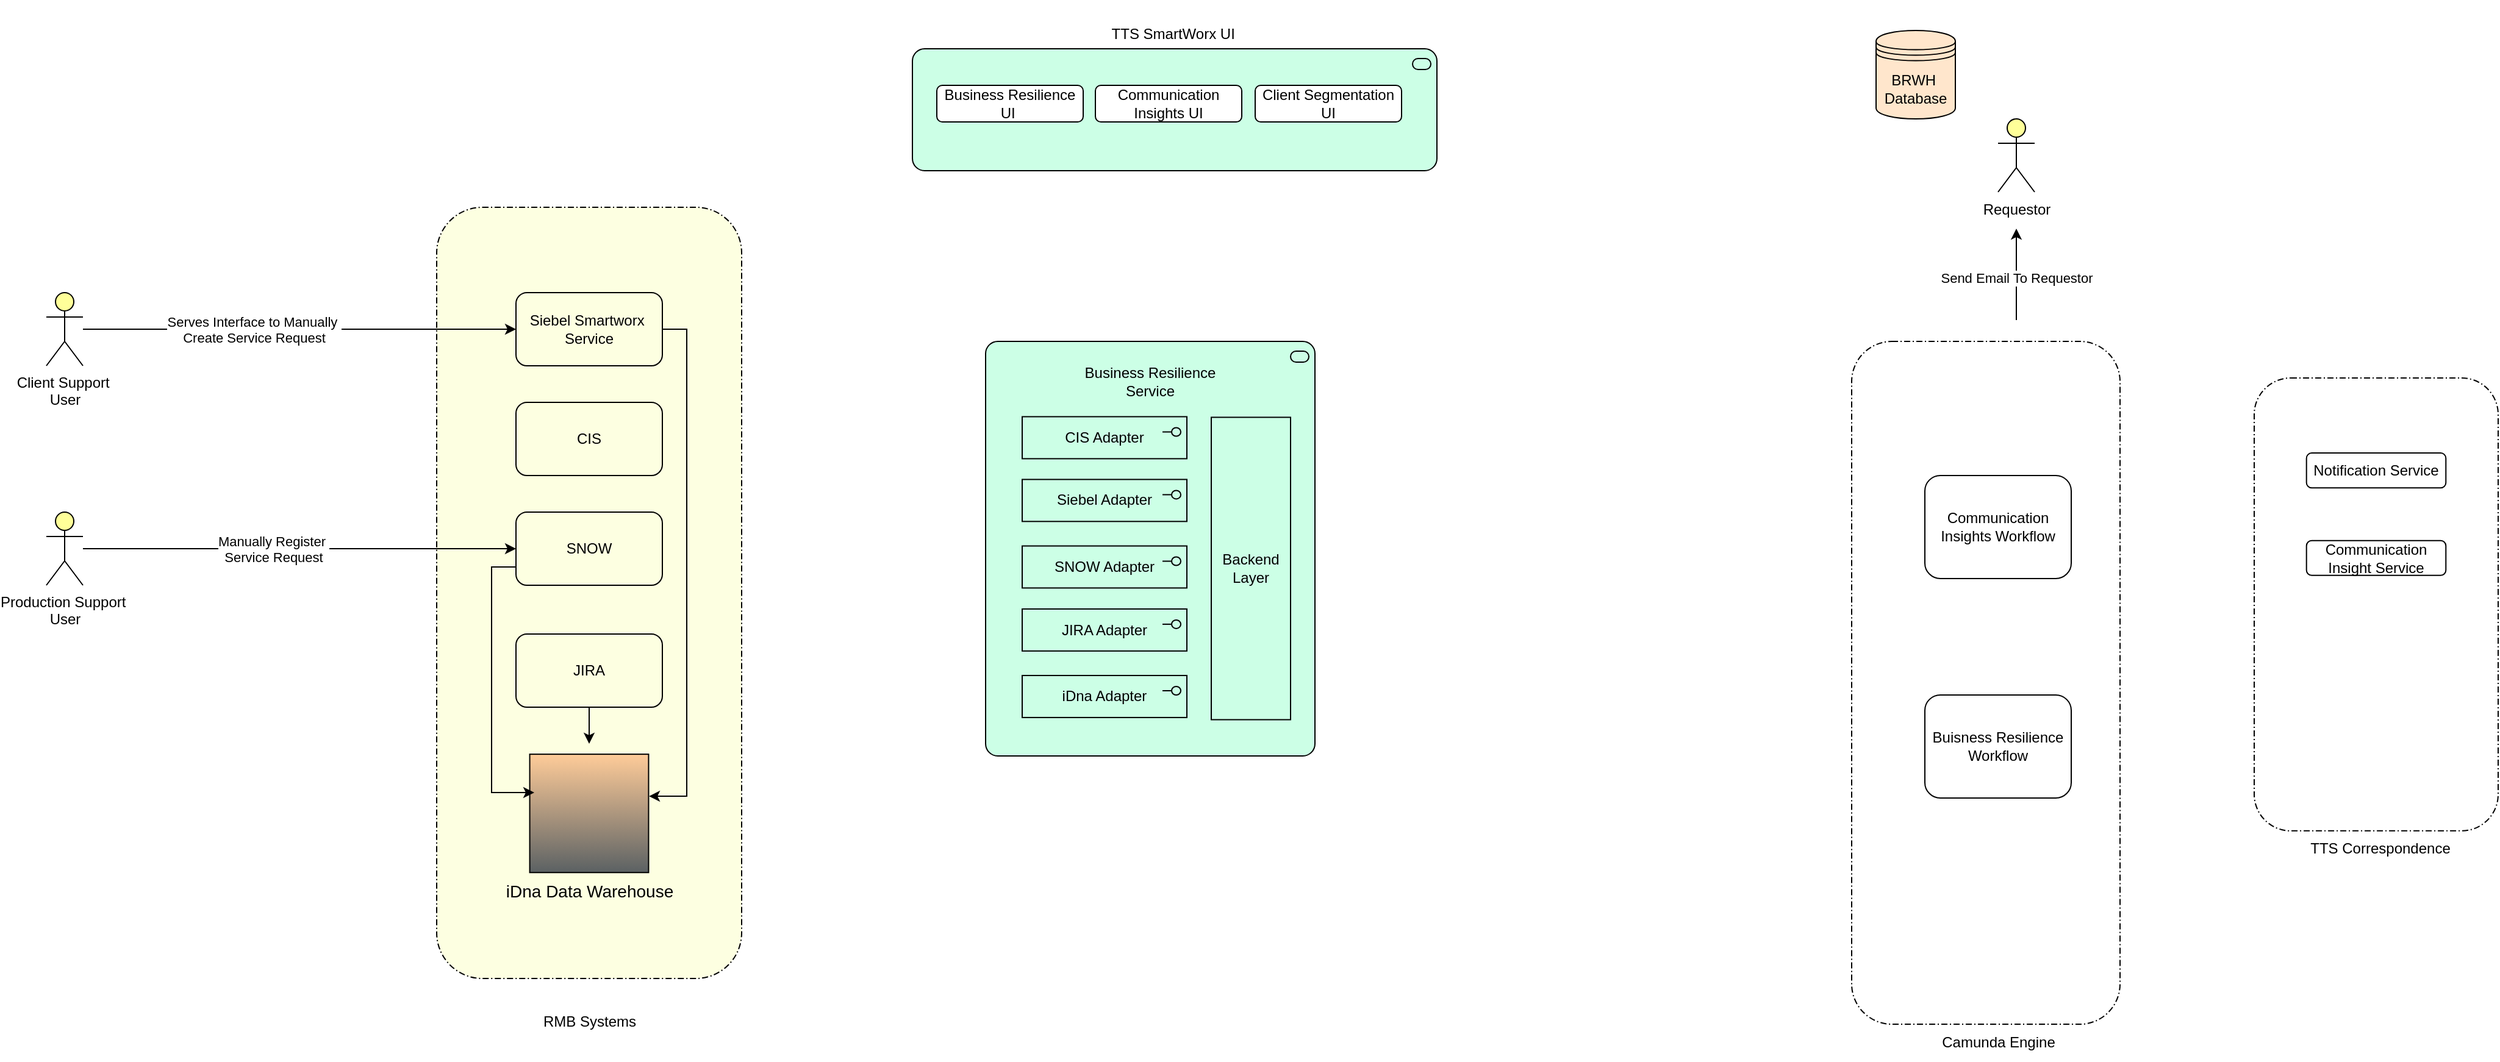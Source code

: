 <mxfile version="28.1.2">
  <diagram name="Page-1" id="OteSbWdA2ZE-DIGd8uvN">
    <mxGraphModel dx="3155" dy="725" grid="1" gridSize="10" guides="1" tooltips="1" connect="1" arrows="1" fold="1" page="1" pageScale="1" pageWidth="850" pageHeight="1100" math="0" shadow="0">
      <root>
        <mxCell id="0" />
        <mxCell id="1" parent="0" />
        <mxCell id="hCT9-CGwWjfkCfQPj0Aq-34" value="" style="points=[[0.25,0,0],[0.5,0,0],[0.75,0,0],[1,0.25,0],[1,0.5,0],[1,0.75,0],[0.75,1,0],[0.5,1,0],[0.25,1,0],[0,0.75,0],[0,0.5,0],[0,0.25,0]];rounded=1;dashed=1;dashPattern=5 2 1 2;labelPosition=center;verticalLabelPosition=middle;align=center;verticalAlign=middle;fontSize=8;html=1;whiteSpace=wrap;fillColor=#FDFFE1;" vertex="1" parent="1">
          <mxGeometry x="260" y="260" width="250" height="632.5" as="geometry" />
        </mxCell>
        <mxCell id="-Si1qEhgWz94pLlsSCn9-123" value="" style="group;fillColor=none;" parent="1" vertex="1" connectable="0">
          <mxGeometry x="305" y="700" width="160" height="130" as="geometry" />
        </mxCell>
        <mxCell id="-Si1qEhgWz94pLlsSCn9-114" value="" style="shape=mxgraph.networks2.icon;aspect=fixed;fillColor=#FFCC99;strokeColor=#000000;gradientColor=#5B6163;network2IconShadow=1;network2bgFillColor=none;network2Icon=mxgraph.networks2.big_data;network2IconXOffset=-0.0;network2IconYOffset=0.002;network2IconW=1;network2IconH= 0.996;" parent="-Si1qEhgWz94pLlsSCn9-123" vertex="1">
          <mxGeometry x="31.282" y="8.58" width="97.435" height="97.045" as="geometry" />
        </mxCell>
        <mxCell id="-Si1qEhgWz94pLlsSCn9-115" value="&lt;font style=&quot;font-size: 14px;&quot;&gt;iDna Data Warehouse&lt;/font&gt;" style="text;html=1;align=center;verticalAlign=middle;resizable=0;points=[];autosize=1;strokeColor=none;fillColor=none;" parent="-Si1qEhgWz94pLlsSCn9-123" vertex="1">
          <mxGeometry x="-0.001" y="105.625" width="160" height="30" as="geometry" />
        </mxCell>
        <mxCell id="hCT9-CGwWjfkCfQPj0Aq-51" style="edgeStyle=orthogonalEdgeStyle;rounded=0;orthogonalLoop=1;jettySize=auto;html=1;entryX=0;entryY=0.5;entryDx=0;entryDy=0;fontFamily=Helvetica;fontSize=12;fontColor=default;" edge="1" parent="1" source="-Si1qEhgWz94pLlsSCn9-38" target="hCT9-CGwWjfkCfQPj0Aq-40">
          <mxGeometry relative="1" as="geometry" />
        </mxCell>
        <mxCell id="hCT9-CGwWjfkCfQPj0Aq-52" value="&lt;span style=&quot;font-size: 11px;&quot;&gt;Serves Interface to Manually&amp;nbsp;&lt;/span&gt;&lt;div style=&quot;font-size: 11px;&quot;&gt;Create Service Request&lt;/div&gt;" style="edgeLabel;html=1;align=center;verticalAlign=middle;resizable=0;points=[];strokeColor=default;fontFamily=Helvetica;fontSize=12;fontColor=default;fillColor=#99ffff;" vertex="1" connectable="0" parent="hCT9-CGwWjfkCfQPj0Aq-51">
          <mxGeometry x="-0.324" y="2" relative="1" as="geometry">
            <mxPoint x="20" y="2" as="offset" />
          </mxGeometry>
        </mxCell>
        <mxCell id="-Si1qEhgWz94pLlsSCn9-38" value="Client Support&amp;nbsp;&lt;div&gt;User&lt;/div&gt;" style="shape=umlActor;verticalLabelPosition=bottom;verticalAlign=top;html=1;outlineConnect=0;fillColor=#FFFF99;" parent="1" vertex="1">
          <mxGeometry x="-60" y="330" width="30" height="60" as="geometry" />
        </mxCell>
        <mxCell id="-Si1qEhgWz94pLlsSCn9-192" value="BRWH&amp;nbsp;&lt;div&gt;Database&lt;/div&gt;" style="shape=datastore;whiteSpace=wrap;html=1;fillColor=#FFE6CC;" parent="1" vertex="1">
          <mxGeometry x="1440" y="115" width="65" height="72.5" as="geometry" />
        </mxCell>
        <mxCell id="hCT9-CGwWjfkCfQPj0Aq-8" value="" style="group" vertex="1" connectable="0" parent="1">
          <mxGeometry x="650" y="90" width="430" height="140" as="geometry" />
        </mxCell>
        <mxCell id="-Si1qEhgWz94pLlsSCn9-34" value="" style="html=1;outlineConnect=0;whiteSpace=wrap;fillColor=#CCFFE6;shape=mxgraph.archimate3.application;appType=serv;archiType=rounded" parent="hCT9-CGwWjfkCfQPj0Aq-8" vertex="1">
          <mxGeometry y="40" width="430" height="100" as="geometry" />
        </mxCell>
        <mxCell id="hCT9-CGwWjfkCfQPj0Aq-2" value="&lt;br&gt;&lt;div&gt;TTS SmartWorx UI&amp;nbsp;&lt;/div&gt;" style="text;html=1;align=center;verticalAlign=middle;resizable=0;points=[];autosize=1;strokeColor=none;fillColor=none;" vertex="1" parent="hCT9-CGwWjfkCfQPj0Aq-8">
          <mxGeometry x="150" width="130" height="40" as="geometry" />
        </mxCell>
        <mxCell id="hCT9-CGwWjfkCfQPj0Aq-5" value="Business Resilience UI&amp;nbsp;" style="rounded=1;whiteSpace=wrap;html=1;" vertex="1" parent="hCT9-CGwWjfkCfQPj0Aq-8">
          <mxGeometry x="20" y="70" width="120" height="30" as="geometry" />
        </mxCell>
        <mxCell id="hCT9-CGwWjfkCfQPj0Aq-6" value="Communication Insights UI" style="rounded=1;whiteSpace=wrap;html=1;" vertex="1" parent="hCT9-CGwWjfkCfQPj0Aq-8">
          <mxGeometry x="150" y="70" width="120" height="30" as="geometry" />
        </mxCell>
        <mxCell id="hCT9-CGwWjfkCfQPj0Aq-7" value="Client Segmentation UI" style="rounded=1;whiteSpace=wrap;html=1;" vertex="1" parent="hCT9-CGwWjfkCfQPj0Aq-8">
          <mxGeometry x="281" y="70" width="120" height="30" as="geometry" />
        </mxCell>
        <mxCell id="-Si1qEhgWz94pLlsSCn9-88" value="Requestor" style="shape=umlActor;verticalLabelPosition=bottom;verticalAlign=top;html=1;outlineConnect=0;fillColor=#FFFF99;" parent="1" vertex="1">
          <mxGeometry x="1540" y="187.5" width="30" height="60" as="geometry" />
        </mxCell>
        <mxCell id="-Si1qEhgWz94pLlsSCn9-89" style="edgeStyle=orthogonalEdgeStyle;rounded=0;orthogonalLoop=1;jettySize=auto;html=1;" parent="1" edge="1">
          <mxGeometry relative="1" as="geometry">
            <mxPoint x="1555" y="277.5" as="targetPoint" />
            <mxPoint x="1555" y="352.5" as="sourcePoint" />
          </mxGeometry>
        </mxCell>
        <mxCell id="-Si1qEhgWz94pLlsSCn9-94" value="Send Email To Requestor" style="edgeLabel;html=1;align=center;verticalAlign=middle;resizable=0;points=[];" parent="-Si1qEhgWz94pLlsSCn9-89" vertex="1" connectable="0">
          <mxGeometry x="-0.17" y="-1" relative="1" as="geometry">
            <mxPoint x="-1" y="-4" as="offset" />
          </mxGeometry>
        </mxCell>
        <mxCell id="hCT9-CGwWjfkCfQPj0Aq-31" value="" style="group" vertex="1" connectable="0" parent="1">
          <mxGeometry x="1750" y="400" width="200" height="400" as="geometry" />
        </mxCell>
        <mxCell id="hCT9-CGwWjfkCfQPj0Aq-28" value="" style="points=[[0.25,0,0],[0.5,0,0],[0.75,0,0],[1,0.25,0],[1,0.5,0],[1,0.75,0],[0.75,1,0],[0.5,1,0],[0.25,1,0],[0,0.75,0],[0,0.5,0],[0,0.25,0]];rounded=1;dashed=1;dashPattern=5 2 1 2;labelPosition=center;verticalLabelPosition=middle;align=center;verticalAlign=middle;fontSize=8;html=1;whiteSpace=wrap;" vertex="1" parent="hCT9-CGwWjfkCfQPj0Aq-31">
          <mxGeometry width="200" height="371.429" as="geometry" />
        </mxCell>
        <mxCell id="hCT9-CGwWjfkCfQPj0Aq-24" value="Communication Insight Service" style="rounded=1;whiteSpace=wrap;html=1;" vertex="1" parent="hCT9-CGwWjfkCfQPj0Aq-31">
          <mxGeometry x="42.857" y="133.333" width="114.286" height="28.571" as="geometry" />
        </mxCell>
        <mxCell id="hCT9-CGwWjfkCfQPj0Aq-23" value="Notification Service" style="rounded=1;whiteSpace=wrap;html=1;" vertex="1" parent="hCT9-CGwWjfkCfQPj0Aq-31">
          <mxGeometry x="42.857" y="61.538" width="114.286" height="28.571" as="geometry" />
        </mxCell>
        <mxCell id="hCT9-CGwWjfkCfQPj0Aq-30" value="TTS Correspondence" style="text;html=1;align=center;verticalAlign=middle;resizable=0;points=[];autosize=1;strokeColor=none;fillColor=none;" vertex="1" parent="hCT9-CGwWjfkCfQPj0Aq-31">
          <mxGeometry x="33.333" y="371.429" width="140" height="30" as="geometry" />
        </mxCell>
        <mxCell id="hCT9-CGwWjfkCfQPj0Aq-35" value="RMB Systems" style="text;html=1;align=center;verticalAlign=middle;resizable=0;points=[];autosize=1;strokeColor=none;fillColor=none;" vertex="1" parent="1">
          <mxGeometry x="335" y="912.5" width="100" height="30" as="geometry" />
        </mxCell>
        <mxCell id="hCT9-CGwWjfkCfQPj0Aq-62" style="edgeStyle=orthogonalEdgeStyle;rounded=0;orthogonalLoop=1;jettySize=auto;html=1;exitX=0.5;exitY=1;exitDx=0;exitDy=0;fontFamily=Helvetica;fontSize=12;fontColor=default;" edge="1" parent="1" source="hCT9-CGwWjfkCfQPj0Aq-38">
          <mxGeometry relative="1" as="geometry">
            <mxPoint x="385" y="700" as="targetPoint" />
          </mxGeometry>
        </mxCell>
        <mxCell id="hCT9-CGwWjfkCfQPj0Aq-38" value="JIRA" style="rounded=1;whiteSpace=wrap;html=1;strokeColor=default;align=center;verticalAlign=middle;fontFamily=Helvetica;fontSize=12;fontColor=default;fillColor=none;" vertex="1" parent="1">
          <mxGeometry x="325" y="610" width="120" height="60" as="geometry" />
        </mxCell>
        <mxCell id="hCT9-CGwWjfkCfQPj0Aq-39" value="SNOW" style="rounded=1;whiteSpace=wrap;html=1;strokeColor=default;align=center;verticalAlign=middle;fontFamily=Helvetica;fontSize=12;fontColor=default;fillColor=none;" vertex="1" parent="1">
          <mxGeometry x="325" y="510" width="120" height="60" as="geometry" />
        </mxCell>
        <mxCell id="hCT9-CGwWjfkCfQPj0Aq-40" value="Siebel Smartworx&amp;nbsp;&lt;div&gt;Service&lt;/div&gt;" style="rounded=1;whiteSpace=wrap;html=1;strokeColor=default;align=center;verticalAlign=middle;fontFamily=Helvetica;fontSize=12;fontColor=default;fillColor=none;" vertex="1" parent="1">
          <mxGeometry x="325" y="330" width="120" height="60" as="geometry" />
        </mxCell>
        <mxCell id="hCT9-CGwWjfkCfQPj0Aq-41" value="CIS" style="rounded=1;whiteSpace=wrap;html=1;strokeColor=default;align=center;verticalAlign=middle;fontFamily=Helvetica;fontSize=12;fontColor=default;fillColor=none;" vertex="1" parent="1">
          <mxGeometry x="325" y="420" width="120" height="60" as="geometry" />
        </mxCell>
        <mxCell id="hCT9-CGwWjfkCfQPj0Aq-47" value="" style="group" vertex="1" connectable="0" parent="1">
          <mxGeometry x="-60" y="510" width="30" height="60" as="geometry" />
        </mxCell>
        <mxCell id="-Si1qEhgWz94pLlsSCn9-110" value="Production Support&amp;nbsp;&lt;div&gt;User&lt;/div&gt;" style="shape=umlActor;verticalLabelPosition=bottom;verticalAlign=top;html=1;outlineConnect=0;fillColor=#FFFF99;" parent="hCT9-CGwWjfkCfQPj0Aq-47" vertex="1">
          <mxGeometry width="30" height="60" as="geometry" />
        </mxCell>
        <mxCell id="hCT9-CGwWjfkCfQPj0Aq-49" style="edgeStyle=orthogonalEdgeStyle;rounded=0;orthogonalLoop=1;jettySize=auto;html=1;fontFamily=Helvetica;fontSize=12;fontColor=default;" edge="1" parent="1" source="-Si1qEhgWz94pLlsSCn9-110" target="hCT9-CGwWjfkCfQPj0Aq-39">
          <mxGeometry relative="1" as="geometry" />
        </mxCell>
        <mxCell id="hCT9-CGwWjfkCfQPj0Aq-50" value="&lt;span style=&quot;font-size: 11px;&quot;&gt;Manually Register&amp;nbsp;&lt;/span&gt;&lt;div style=&quot;font-size: 11px;&quot;&gt;Service Request&lt;/div&gt;" style="edgeLabel;html=1;align=center;verticalAlign=middle;resizable=0;points=[];strokeColor=default;fontFamily=Helvetica;fontSize=12;fontColor=default;fillColor=#99ffff;" vertex="1" connectable="0" parent="hCT9-CGwWjfkCfQPj0Aq-49">
          <mxGeometry x="-0.121" relative="1" as="geometry">
            <mxPoint as="offset" />
          </mxGeometry>
        </mxCell>
        <mxCell id="hCT9-CGwWjfkCfQPj0Aq-59" style="edgeStyle=orthogonalEdgeStyle;rounded=0;orthogonalLoop=1;jettySize=auto;html=1;exitX=1;exitY=0.5;exitDx=0;exitDy=0;entryX=1.003;entryY=0.355;entryDx=0;entryDy=0;entryPerimeter=0;fontFamily=Helvetica;fontSize=12;fontColor=default;" edge="1" parent="1" source="hCT9-CGwWjfkCfQPj0Aq-40" target="-Si1qEhgWz94pLlsSCn9-114">
          <mxGeometry relative="1" as="geometry" />
        </mxCell>
        <mxCell id="hCT9-CGwWjfkCfQPj0Aq-61" style="edgeStyle=orthogonalEdgeStyle;rounded=0;orthogonalLoop=1;jettySize=auto;html=1;exitX=0;exitY=0.75;exitDx=0;exitDy=0;fontFamily=Helvetica;fontSize=12;fontColor=default;" edge="1" parent="1" source="hCT9-CGwWjfkCfQPj0Aq-39">
          <mxGeometry relative="1" as="geometry">
            <mxPoint x="340" y="740" as="targetPoint" />
            <Array as="points">
              <mxPoint x="305" y="555" />
              <mxPoint x="305" y="740" />
            </Array>
          </mxGeometry>
        </mxCell>
        <mxCell id="hCT9-CGwWjfkCfQPj0Aq-65" value="&lt;br&gt;&lt;div&gt;&lt;br style=&quot;text-wrap-mode: wrap;&quot;&gt;&lt;/div&gt;" style="text;html=1;align=center;verticalAlign=middle;resizable=0;points=[];autosize=1;strokeColor=none;fillColor=none;fontFamily=Helvetica;fontSize=12;fontColor=default;" vertex="1" parent="1">
          <mxGeometry x="825" y="760" width="20" height="40" as="geometry" />
        </mxCell>
        <mxCell id="hCT9-CGwWjfkCfQPj0Aq-71" value="" style="group" vertex="1" connectable="0" parent="1">
          <mxGeometry x="710" y="370" width="270" height="340" as="geometry" />
        </mxCell>
        <mxCell id="-Si1qEhgWz94pLlsSCn9-106" value="" style="group;fillColor=#CCFFE6;container=0;" parent="hCT9-CGwWjfkCfQPj0Aq-71" vertex="1" connectable="0">
          <mxGeometry x="10" y="40" width="175" height="290" as="geometry" />
        </mxCell>
        <mxCell id="-Si1qEhgWz94pLlsSCn9-31" value="&lt;div&gt;&lt;span style=&quot;text-wrap-mode: nowrap;&quot;&gt;Business Resilience&lt;/span&gt;&lt;br style=&quot;text-wrap-mode: nowrap;&quot;&gt;&lt;span style=&quot;text-wrap-mode: nowrap;&quot;&gt;Service&lt;/span&gt;&lt;/div&gt;&lt;div&gt;&lt;br&gt;&lt;/div&gt;&lt;div&gt;&lt;span style=&quot;text-wrap-mode: nowrap;&quot;&gt;&lt;br&gt;&lt;/span&gt;&lt;/div&gt;&lt;div&gt;&lt;span style=&quot;text-wrap-mode: nowrap;&quot;&gt;&lt;br&gt;&lt;/span&gt;&lt;/div&gt;&lt;div&gt;&lt;span style=&quot;text-wrap-mode: nowrap;&quot;&gt;&lt;br&gt;&lt;/span&gt;&lt;/div&gt;&lt;div&gt;&lt;span style=&quot;text-wrap-mode: nowrap;&quot;&gt;&lt;br&gt;&lt;/span&gt;&lt;/div&gt;&lt;div&gt;&lt;span style=&quot;text-wrap-mode: nowrap;&quot;&gt;&lt;br&gt;&lt;/span&gt;&lt;/div&gt;&lt;div&gt;&lt;span style=&quot;text-wrap-mode: nowrap;&quot;&gt;&lt;br&gt;&lt;/span&gt;&lt;/div&gt;&lt;div&gt;&lt;span style=&quot;text-wrap-mode: nowrap;&quot;&gt;&lt;br&gt;&lt;/span&gt;&lt;/div&gt;&lt;div&gt;&lt;span style=&quot;text-wrap-mode: nowrap;&quot;&gt;&lt;br&gt;&lt;/span&gt;&lt;/div&gt;&lt;div&gt;&lt;span style=&quot;text-wrap-mode: nowrap;&quot;&gt;&lt;br&gt;&lt;/span&gt;&lt;/div&gt;&lt;div&gt;&lt;span style=&quot;text-wrap-mode: nowrap;&quot;&gt;&lt;br&gt;&lt;/span&gt;&lt;/div&gt;&lt;div&gt;&lt;span style=&quot;text-wrap-mode: nowrap;&quot;&gt;&lt;br&gt;&lt;/span&gt;&lt;/div&gt;&lt;div&gt;&lt;span style=&quot;text-wrap-mode: nowrap;&quot;&gt;&lt;br&gt;&lt;/span&gt;&lt;/div&gt;&lt;div&gt;&lt;span style=&quot;text-wrap-mode: nowrap;&quot;&gt;&lt;br&gt;&lt;/span&gt;&lt;/div&gt;&lt;div&gt;&lt;span style=&quot;text-wrap-mode: nowrap;&quot;&gt;&lt;br&gt;&lt;/span&gt;&lt;/div&gt;&lt;div&gt;&lt;span style=&quot;text-wrap-mode: nowrap;&quot;&gt;&lt;br&gt;&lt;/span&gt;&lt;/div&gt;&lt;div&gt;&lt;span style=&quot;text-wrap-mode: nowrap;&quot;&gt;&lt;br&gt;&lt;/span&gt;&lt;/div&gt;&lt;div&gt;&lt;span style=&quot;text-wrap-mode: nowrap;&quot;&gt;&lt;br&gt;&lt;/span&gt;&lt;/div&gt;&lt;div&gt;&lt;br&gt;&lt;/div&gt;" style="html=1;outlineConnect=0;whiteSpace=wrap;fillColor=#CCFFE6;shape=mxgraph.archimate3.application;appType=serv;archiType=rounded" parent="hCT9-CGwWjfkCfQPj0Aq-71" vertex="1">
          <mxGeometry width="270" height="340" as="geometry" />
        </mxCell>
        <mxCell id="-Si1qEhgWz94pLlsSCn9-99" value="Siebel Adapter" style="html=1;outlineConnect=0;whiteSpace=wrap;fillColor=none;shape=mxgraph.archimate3.application;appType=interface;archiType=square;" parent="hCT9-CGwWjfkCfQPj0Aq-71" vertex="1">
          <mxGeometry x="30" y="113.218" width="135" height="34.455" as="geometry" />
        </mxCell>
        <mxCell id="-Si1qEhgWz94pLlsSCn9-100" value="SNOW Adapter" style="html=1;outlineConnect=0;whiteSpace=wrap;fillColor=none;shape=mxgraph.archimate3.application;appType=interface;archiType=square;" parent="hCT9-CGwWjfkCfQPj0Aq-71" vertex="1">
          <mxGeometry x="30" y="167.772" width="135" height="34.455" as="geometry" />
        </mxCell>
        <mxCell id="-Si1qEhgWz94pLlsSCn9-101" value="JIRA Adapter" style="html=1;outlineConnect=0;whiteSpace=wrap;fillColor=none;shape=mxgraph.archimate3.application;appType=interface;archiType=square;" parent="hCT9-CGwWjfkCfQPj0Aq-71" vertex="1">
          <mxGeometry x="30" y="219.455" width="135" height="34.455" as="geometry" />
        </mxCell>
        <mxCell id="-Si1qEhgWz94pLlsSCn9-103" value="iDna Adapter" style="html=1;outlineConnect=0;whiteSpace=wrap;fillColor=none;shape=mxgraph.archimate3.application;appType=interface;archiType=square;" parent="hCT9-CGwWjfkCfQPj0Aq-71" vertex="1">
          <mxGeometry x="30" y="274.01" width="135" height="34.455" as="geometry" />
        </mxCell>
        <mxCell id="hCT9-CGwWjfkCfQPj0Aq-66" value="CIS Adapter" style="html=1;outlineConnect=0;whiteSpace=wrap;fillColor=none;shape=mxgraph.archimate3.application;appType=interface;archiType=square;" vertex="1" parent="hCT9-CGwWjfkCfQPj0Aq-71">
          <mxGeometry x="30" y="61.75" width="135" height="34.455" as="geometry" />
        </mxCell>
        <mxCell id="hCT9-CGwWjfkCfQPj0Aq-70" value="Backend Layer" style="rounded=0;whiteSpace=wrap;html=1;strokeColor=default;align=center;verticalAlign=middle;fontFamily=Helvetica;fontSize=12;fontColor=default;fillColor=none;" vertex="1" parent="hCT9-CGwWjfkCfQPj0Aq-71">
          <mxGeometry x="185" y="62.25" width="65" height="248" as="geometry" />
        </mxCell>
        <mxCell id="hCT9-CGwWjfkCfQPj0Aq-25" value="" style="points=[[0.25,0,0],[0.5,0,0],[0.75,0,0],[1,0.25,0],[1,0.5,0],[1,0.75,0],[0.75,1,0],[0.5,1,0],[0.25,1,0],[0,0.75,0],[0,0.5,0],[0,0.25,0]];rounded=1;dashed=1;dashPattern=5 2 1 2;labelPosition=center;verticalLabelPosition=middle;align=center;verticalAlign=middle;fontSize=8;html=1;whiteSpace=wrap;fillColor=none;" vertex="1" parent="1">
          <mxGeometry x="1420" y="370" width="220" height="560" as="geometry" />
        </mxCell>
        <mxCell id="hCT9-CGwWjfkCfQPj0Aq-12" value="Buisness Resilience Workflow" style="rounded=1;whiteSpace=wrap;html=1;" vertex="1" parent="1">
          <mxGeometry x="1480" y="659.997" width="120" height="84.507" as="geometry" />
        </mxCell>
        <mxCell id="hCT9-CGwWjfkCfQPj0Aq-13" value="Communication Insights Workflow" style="rounded=1;whiteSpace=wrap;html=1;fillColor=none;" vertex="1" parent="1">
          <mxGeometry x="1480" y="479.997" width="120" height="84.507" as="geometry" />
        </mxCell>
        <mxCell id="hCT9-CGwWjfkCfQPj0Aq-74" value="Camunda Engine" style="text;html=1;align=center;verticalAlign=middle;resizable=0;points=[];autosize=1;strokeColor=none;fillColor=none;fontFamily=Helvetica;fontSize=12;fontColor=default;" vertex="1" parent="1">
          <mxGeometry x="1480" y="930" width="120" height="30" as="geometry" />
        </mxCell>
      </root>
    </mxGraphModel>
  </diagram>
</mxfile>

